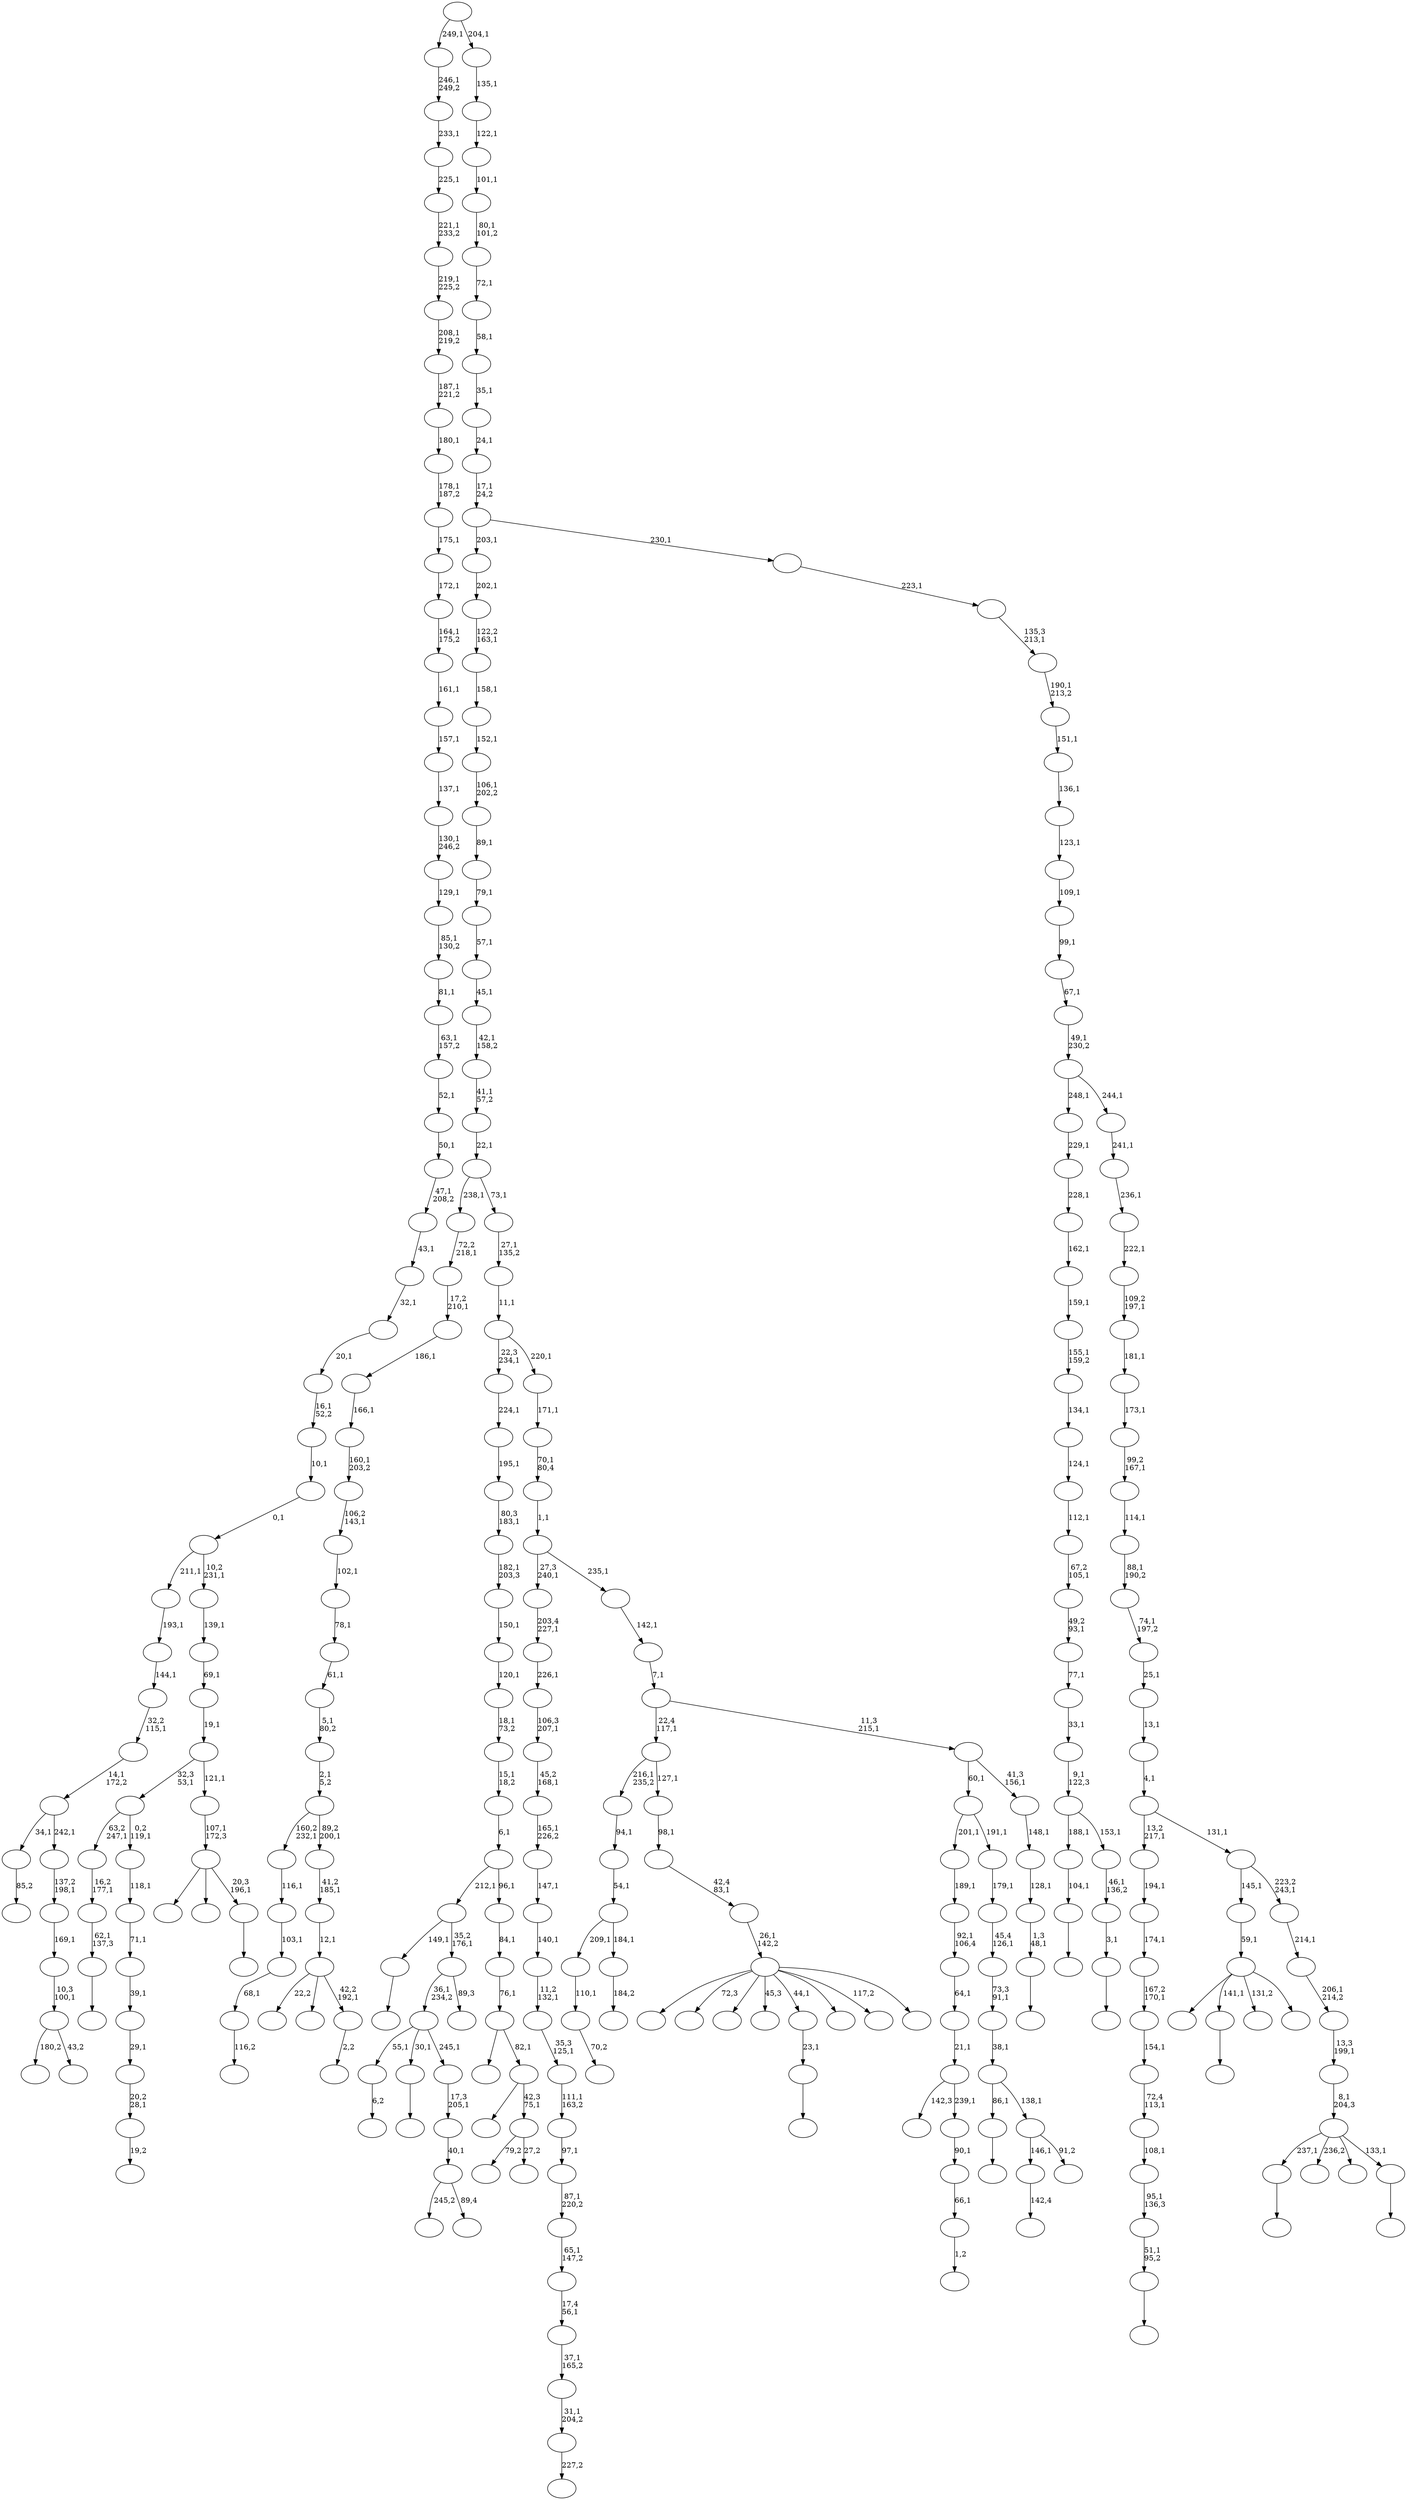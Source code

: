 digraph T {
	300 [label=""]
	299 [label=""]
	298 [label=""]
	297 [label=""]
	296 [label=""]
	295 [label=""]
	294 [label=""]
	293 [label=""]
	292 [label=""]
	291 [label=""]
	290 [label=""]
	289 [label=""]
	288 [label=""]
	287 [label=""]
	286 [label=""]
	285 [label=""]
	284 [label=""]
	283 [label=""]
	282 [label=""]
	281 [label=""]
	280 [label=""]
	279 [label=""]
	278 [label=""]
	277 [label=""]
	276 [label=""]
	275 [label=""]
	274 [label=""]
	273 [label=""]
	272 [label=""]
	271 [label=""]
	270 [label=""]
	269 [label=""]
	268 [label=""]
	267 [label=""]
	266 [label=""]
	265 [label=""]
	264 [label=""]
	263 [label=""]
	262 [label=""]
	261 [label=""]
	260 [label=""]
	259 [label=""]
	258 [label=""]
	257 [label=""]
	256 [label=""]
	255 [label=""]
	254 [label=""]
	253 [label=""]
	252 [label=""]
	251 [label=""]
	250 [label=""]
	249 [label=""]
	248 [label=""]
	247 [label=""]
	246 [label=""]
	245 [label=""]
	244 [label=""]
	243 [label=""]
	242 [label=""]
	241 [label=""]
	240 [label=""]
	239 [label=""]
	238 [label=""]
	237 [label=""]
	236 [label=""]
	235 [label=""]
	234 [label=""]
	233 [label=""]
	232 [label=""]
	231 [label=""]
	230 [label=""]
	229 [label=""]
	228 [label=""]
	227 [label=""]
	226 [label=""]
	225 [label=""]
	224 [label=""]
	223 [label=""]
	222 [label=""]
	221 [label=""]
	220 [label=""]
	219 [label=""]
	218 [label=""]
	217 [label=""]
	216 [label=""]
	215 [label=""]
	214 [label=""]
	213 [label=""]
	212 [label=""]
	211 [label=""]
	210 [label=""]
	209 [label=""]
	208 [label=""]
	207 [label=""]
	206 [label=""]
	205 [label=""]
	204 [label=""]
	203 [label=""]
	202 [label=""]
	201 [label=""]
	200 [label=""]
	199 [label=""]
	198 [label=""]
	197 [label=""]
	196 [label=""]
	195 [label=""]
	194 [label=""]
	193 [label=""]
	192 [label=""]
	191 [label=""]
	190 [label=""]
	189 [label=""]
	188 [label=""]
	187 [label=""]
	186 [label=""]
	185 [label=""]
	184 [label=""]
	183 [label=""]
	182 [label=""]
	181 [label=""]
	180 [label=""]
	179 [label=""]
	178 [label=""]
	177 [label=""]
	176 [label=""]
	175 [label=""]
	174 [label=""]
	173 [label=""]
	172 [label=""]
	171 [label=""]
	170 [label=""]
	169 [label=""]
	168 [label=""]
	167 [label=""]
	166 [label=""]
	165 [label=""]
	164 [label=""]
	163 [label=""]
	162 [label=""]
	161 [label=""]
	160 [label=""]
	159 [label=""]
	158 [label=""]
	157 [label=""]
	156 [label=""]
	155 [label=""]
	154 [label=""]
	153 [label=""]
	152 [label=""]
	151 [label=""]
	150 [label=""]
	149 [label=""]
	148 [label=""]
	147 [label=""]
	146 [label=""]
	145 [label=""]
	144 [label=""]
	143 [label=""]
	142 [label=""]
	141 [label=""]
	140 [label=""]
	139 [label=""]
	138 [label=""]
	137 [label=""]
	136 [label=""]
	135 [label=""]
	134 [label=""]
	133 [label=""]
	132 [label=""]
	131 [label=""]
	130 [label=""]
	129 [label=""]
	128 [label=""]
	127 [label=""]
	126 [label=""]
	125 [label=""]
	124 [label=""]
	123 [label=""]
	122 [label=""]
	121 [label=""]
	120 [label=""]
	119 [label=""]
	118 [label=""]
	117 [label=""]
	116 [label=""]
	115 [label=""]
	114 [label=""]
	113 [label=""]
	112 [label=""]
	111 [label=""]
	110 [label=""]
	109 [label=""]
	108 [label=""]
	107 [label=""]
	106 [label=""]
	105 [label=""]
	104 [label=""]
	103 [label=""]
	102 [label=""]
	101 [label=""]
	100 [label=""]
	99 [label=""]
	98 [label=""]
	97 [label=""]
	96 [label=""]
	95 [label=""]
	94 [label=""]
	93 [label=""]
	92 [label=""]
	91 [label=""]
	90 [label=""]
	89 [label=""]
	88 [label=""]
	87 [label=""]
	86 [label=""]
	85 [label=""]
	84 [label=""]
	83 [label=""]
	82 [label=""]
	81 [label=""]
	80 [label=""]
	79 [label=""]
	78 [label=""]
	77 [label=""]
	76 [label=""]
	75 [label=""]
	74 [label=""]
	73 [label=""]
	72 [label=""]
	71 [label=""]
	70 [label=""]
	69 [label=""]
	68 [label=""]
	67 [label=""]
	66 [label=""]
	65 [label=""]
	64 [label=""]
	63 [label=""]
	62 [label=""]
	61 [label=""]
	60 [label=""]
	59 [label=""]
	58 [label=""]
	57 [label=""]
	56 [label=""]
	55 [label=""]
	54 [label=""]
	53 [label=""]
	52 [label=""]
	51 [label=""]
	50 [label=""]
	49 [label=""]
	48 [label=""]
	47 [label=""]
	46 [label=""]
	45 [label=""]
	44 [label=""]
	43 [label=""]
	42 [label=""]
	41 [label=""]
	40 [label=""]
	39 [label=""]
	38 [label=""]
	37 [label=""]
	36 [label=""]
	35 [label=""]
	34 [label=""]
	33 [label=""]
	32 [label=""]
	31 [label=""]
	30 [label=""]
	29 [label=""]
	28 [label=""]
	27 [label=""]
	26 [label=""]
	25 [label=""]
	24 [label=""]
	23 [label=""]
	22 [label=""]
	21 [label=""]
	20 [label=""]
	19 [label=""]
	18 [label=""]
	17 [label=""]
	16 [label=""]
	15 [label=""]
	14 [label=""]
	13 [label=""]
	12 [label=""]
	11 [label=""]
	10 [label=""]
	9 [label=""]
	8 [label=""]
	7 [label=""]
	6 [label=""]
	5 [label=""]
	4 [label=""]
	3 [label=""]
	2 [label=""]
	1 [label=""]
	0 [label=""]
	296 -> 297 [label=""]
	293 -> 294 [label="116,2"]
	292 -> 293 [label="68,1"]
	291 -> 292 [label="103,1"]
	290 -> 291 [label="116,1"]
	288 -> 289 [label="70,2"]
	287 -> 288 [label="110,1"]
	285 -> 286 [label="6,2"]
	281 -> 282 [label="184,2"]
	280 -> 287 [label="209,1"]
	280 -> 281 [label="184,1"]
	279 -> 280 [label="54,1"]
	278 -> 279 [label="94,1"]
	276 -> 277 [label=""]
	275 -> 276 [label="62,1\n137,3"]
	274 -> 275 [label="16,2\n177,1"]
	271 -> 272 [label="85,2"]
	268 -> 269 [label="142,4"]
	265 -> 266 [label=""]
	262 -> 263 [label=""]
	261 -> 262 [label="51,1\n95,2"]
	260 -> 261 [label="95,1\n136,3"]
	259 -> 260 [label="108,1"]
	258 -> 259 [label="72,4\n113,1"]
	257 -> 258 [label="154,1"]
	256 -> 257 [label="167,2\n170,1"]
	255 -> 256 [label="174,1"]
	254 -> 255 [label="194,1"]
	251 -> 252 [label="2,2"]
	250 -> 295 [label="22,2"]
	250 -> 283 [label=""]
	250 -> 251 [label="42,2\n192,1"]
	249 -> 250 [label="12,1"]
	248 -> 249 [label="41,2\n185,1"]
	247 -> 290 [label="160,2\n232,1"]
	247 -> 248 [label="89,2\n200,1"]
	246 -> 247 [label="2,1\n5,2"]
	245 -> 246 [label="5,1\n80,2"]
	244 -> 245 [label="61,1"]
	243 -> 244 [label="78,1"]
	242 -> 243 [label="102,1"]
	241 -> 242 [label="106,2\n143,1"]
	240 -> 241 [label="160,1\n203,2"]
	239 -> 240 [label="166,1"]
	238 -> 239 [label="186,1"]
	237 -> 238 [label="17,2\n210,1"]
	236 -> 237 [label="72,2\n218,1"]
	234 -> 235 [label="19,2"]
	233 -> 234 [label="20,2\n28,1"]
	232 -> 233 [label="29,1"]
	231 -> 232 [label="39,1"]
	230 -> 231 [label="71,1"]
	229 -> 230 [label="118,1"]
	228 -> 274 [label="63,2\n247,1"]
	228 -> 229 [label="0,2\n119,1"]
	225 -> 226 [label="227,2"]
	224 -> 225 [label="31,1\n204,2"]
	223 -> 224 [label="37,1\n165,2"]
	222 -> 223 [label="17,4\n56,1"]
	221 -> 222 [label="65,1\n147,2"]
	220 -> 221 [label="87,1\n220,2"]
	219 -> 220 [label="97,1"]
	218 -> 219 [label="111,1\n163,2"]
	217 -> 218 [label="35,3\n125,1"]
	216 -> 217 [label="11,2\n132,1"]
	215 -> 216 [label="140,1"]
	214 -> 215 [label="147,1"]
	213 -> 214 [label="165,1\n226,2"]
	212 -> 213 [label="45,2\n168,1"]
	211 -> 212 [label="106,3\n207,1"]
	210 -> 211 [label="226,1"]
	209 -> 210 [label="203,4\n227,1"]
	206 -> 207 [label=""]
	205 -> 206 [label="104,1"]
	202 -> 298 [label="180,2"]
	202 -> 203 [label="43,2"]
	201 -> 202 [label="10,3\n100,1"]
	200 -> 201 [label="169,1"]
	199 -> 200 [label="137,2\n198,1"]
	198 -> 271 [label="34,1"]
	198 -> 199 [label="242,1"]
	197 -> 198 [label="14,1\n172,2"]
	196 -> 197 [label="32,2\n115,1"]
	195 -> 196 [label="144,1"]
	194 -> 195 [label="193,1"]
	192 -> 193 [label=""]
	191 -> 192 [label="23,1"]
	189 -> 190 [label="1,2"]
	188 -> 189 [label="66,1"]
	187 -> 188 [label="90,1"]
	186 -> 267 [label="142,3"]
	186 -> 187 [label="239,1"]
	185 -> 186 [label="21,1"]
	184 -> 185 [label="64,1"]
	183 -> 184 [label="92,1\n106,4"]
	182 -> 183 [label="189,1"]
	179 -> 180 [label=""]
	177 -> 178 [label=""]
	175 -> 176 [label=""]
	173 -> 300 [label=""]
	173 -> 296 [label="141,1"]
	173 -> 273 [label="131,2"]
	173 -> 174 [label=""]
	172 -> 173 [label="59,1"]
	167 -> 284 [label=""]
	167 -> 270 [label="72,3"]
	167 -> 264 [label=""]
	167 -> 227 [label="45,3"]
	167 -> 191 [label="44,1"]
	167 -> 171 [label=""]
	167 -> 170 [label="117,2"]
	167 -> 168 [label=""]
	166 -> 167 [label="26,1\n142,2"]
	165 -> 166 [label="42,4\n83,1"]
	164 -> 165 [label="98,1"]
	163 -> 278 [label="216,1\n235,2"]
	163 -> 164 [label="127,1"]
	160 -> 161 [label=""]
	159 -> 160 [label="3,1"]
	158 -> 159 [label="46,1\n136,2"]
	157 -> 205 [label="188,1"]
	157 -> 158 [label="153,1"]
	156 -> 157 [label="9,1\n122,3"]
	155 -> 156 [label="33,1"]
	154 -> 155 [label="77,1"]
	153 -> 154 [label="49,2\n93,1"]
	152 -> 153 [label="67,2\n105,1"]
	151 -> 152 [label="112,1"]
	150 -> 151 [label="124,1"]
	149 -> 150 [label="134,1"]
	148 -> 149 [label="155,1\n159,2"]
	147 -> 148 [label="159,1"]
	146 -> 147 [label="162,1"]
	145 -> 146 [label="228,1"]
	144 -> 145 [label="229,1"]
	141 -> 268 [label="146,1"]
	141 -> 142 [label="91,2"]
	140 -> 179 [label="86,1"]
	140 -> 141 [label="138,1"]
	139 -> 140 [label="38,1"]
	138 -> 139 [label="73,3\n91,1"]
	137 -> 138 [label="45,4\n126,1"]
	136 -> 137 [label="179,1"]
	135 -> 182 [label="201,1"]
	135 -> 136 [label="191,1"]
	133 -> 181 [label="245,2"]
	133 -> 134 [label="89,4"]
	132 -> 133 [label="40,1"]
	131 -> 132 [label="17,3\n205,1"]
	130 -> 285 [label="55,1"]
	130 -> 175 [label="30,1"]
	130 -> 131 [label="245,1"]
	128 -> 130 [label="36,1\n234,2"]
	128 -> 129 [label="89,3"]
	127 -> 177 [label="149,1"]
	127 -> 128 [label="35,2\n176,1"]
	125 -> 208 [label="79,2"]
	125 -> 126 [label="27,2"]
	124 -> 169 [label=""]
	124 -> 125 [label="42,3\n75,1"]
	123 -> 299 [label=""]
	123 -> 124 [label="82,1"]
	122 -> 123 [label="76,1"]
	121 -> 122 [label="84,1"]
	120 -> 127 [label="212,1"]
	120 -> 121 [label="96,1"]
	119 -> 120 [label="6,1"]
	118 -> 119 [label="15,1\n18,2"]
	117 -> 118 [label="18,1\n73,2"]
	116 -> 117 [label="120,1"]
	115 -> 116 [label="150,1"]
	114 -> 115 [label="182,1\n203,3"]
	113 -> 114 [label="80,3\n183,1"]
	112 -> 113 [label="195,1"]
	111 -> 112 [label="224,1"]
	109 -> 110 [label=""]
	108 -> 109 [label="1,3\n48,1"]
	107 -> 108 [label="128,1"]
	106 -> 107 [label="148,1"]
	105 -> 135 [label="60,1"]
	105 -> 106 [label="41,3\n156,1"]
	104 -> 163 [label="22,4\n117,1"]
	104 -> 105 [label="11,3\n215,1"]
	103 -> 104 [label="7,1"]
	102 -> 103 [label="142,1"]
	101 -> 209 [label="27,3\n240,1"]
	101 -> 102 [label="235,1"]
	100 -> 101 [label="1,1"]
	99 -> 100 [label="70,1\n80,4"]
	98 -> 99 [label="171,1"]
	97 -> 111 [label="22,3\n234,1"]
	97 -> 98 [label="220,1"]
	96 -> 97 [label="11,1"]
	95 -> 96 [label="27,1\n135,2"]
	94 -> 236 [label="238,1"]
	94 -> 95 [label="73,1"]
	93 -> 94 [label="22,1"]
	92 -> 93 [label="41,1\n57,2"]
	91 -> 92 [label="42,1\n158,2"]
	90 -> 91 [label="45,1"]
	89 -> 90 [label="57,1"]
	88 -> 89 [label="79,1"]
	87 -> 88 [label="89,1"]
	86 -> 87 [label="106,1\n202,2"]
	85 -> 86 [label="152,1"]
	84 -> 85 [label="158,1"]
	83 -> 84 [label="122,2\n163,1"]
	82 -> 83 [label="202,1"]
	80 -> 81 [label=""]
	79 -> 253 [label=""]
	79 -> 162 [label=""]
	79 -> 80 [label="20,3\n196,1"]
	78 -> 79 [label="107,1\n172,3"]
	77 -> 228 [label="32,3\n53,1"]
	77 -> 78 [label="121,1"]
	76 -> 77 [label="19,1"]
	75 -> 76 [label="69,1"]
	74 -> 75 [label="139,1"]
	73 -> 194 [label="211,1"]
	73 -> 74 [label="10,2\n231,1"]
	72 -> 73 [label="0,1"]
	71 -> 72 [label="10,1"]
	70 -> 71 [label="16,1\n52,2"]
	69 -> 70 [label="20,1"]
	68 -> 69 [label="32,1"]
	67 -> 68 [label="43,1"]
	66 -> 67 [label="47,1\n208,2"]
	65 -> 66 [label="50,1"]
	64 -> 65 [label="52,1"]
	63 -> 64 [label="63,1\n157,2"]
	62 -> 63 [label="81,1"]
	61 -> 62 [label="85,1\n130,2"]
	60 -> 61 [label="129,1"]
	59 -> 60 [label="130,1\n246,2"]
	58 -> 59 [label="137,1"]
	57 -> 58 [label="157,1"]
	56 -> 57 [label="161,1"]
	55 -> 56 [label="164,1\n175,2"]
	54 -> 55 [label="172,1"]
	53 -> 54 [label="175,1"]
	52 -> 53 [label="178,1\n187,2"]
	51 -> 52 [label="180,1"]
	50 -> 51 [label="187,1\n221,2"]
	49 -> 50 [label="208,1\n219,2"]
	48 -> 49 [label="219,1\n225,2"]
	47 -> 48 [label="221,1\n233,2"]
	46 -> 47 [label="225,1"]
	45 -> 46 [label="233,1"]
	44 -> 45 [label="246,1\n249,2"]
	42 -> 43 [label=""]
	41 -> 265 [label="237,1"]
	41 -> 204 [label="236,2"]
	41 -> 143 [label=""]
	41 -> 42 [label="133,1"]
	40 -> 41 [label="8,1\n204,3"]
	39 -> 40 [label="13,3\n199,1"]
	38 -> 39 [label="206,1\n214,2"]
	37 -> 38 [label="214,1"]
	36 -> 172 [label="145,1"]
	36 -> 37 [label="223,2\n243,1"]
	35 -> 254 [label="13,2\n217,1"]
	35 -> 36 [label="131,1"]
	34 -> 35 [label="4,1"]
	33 -> 34 [label="13,1"]
	32 -> 33 [label="25,1"]
	31 -> 32 [label="74,1\n197,2"]
	30 -> 31 [label="88,1\n190,2"]
	29 -> 30 [label="114,1"]
	28 -> 29 [label="99,2\n167,1"]
	27 -> 28 [label="173,1"]
	26 -> 27 [label="181,1"]
	25 -> 26 [label="109,2\n197,1"]
	24 -> 25 [label="222,1"]
	23 -> 24 [label="236,1"]
	22 -> 23 [label="241,1"]
	21 -> 144 [label="248,1"]
	21 -> 22 [label="244,1"]
	20 -> 21 [label="49,1\n230,2"]
	19 -> 20 [label="67,1"]
	18 -> 19 [label="99,1"]
	17 -> 18 [label="109,1"]
	16 -> 17 [label="123,1"]
	15 -> 16 [label="136,1"]
	14 -> 15 [label="151,1"]
	13 -> 14 [label="190,1\n213,2"]
	12 -> 13 [label="135,3\n213,1"]
	11 -> 12 [label="223,1"]
	10 -> 82 [label="203,1"]
	10 -> 11 [label="230,1"]
	9 -> 10 [label="17,1\n24,2"]
	8 -> 9 [label="24,1"]
	7 -> 8 [label="35,1"]
	6 -> 7 [label="58,1"]
	5 -> 6 [label="72,1"]
	4 -> 5 [label="80,1\n101,2"]
	3 -> 4 [label="101,1"]
	2 -> 3 [label="122,1"]
	1 -> 2 [label="135,1"]
	0 -> 44 [label="249,1"]
	0 -> 1 [label="204,1"]
}
